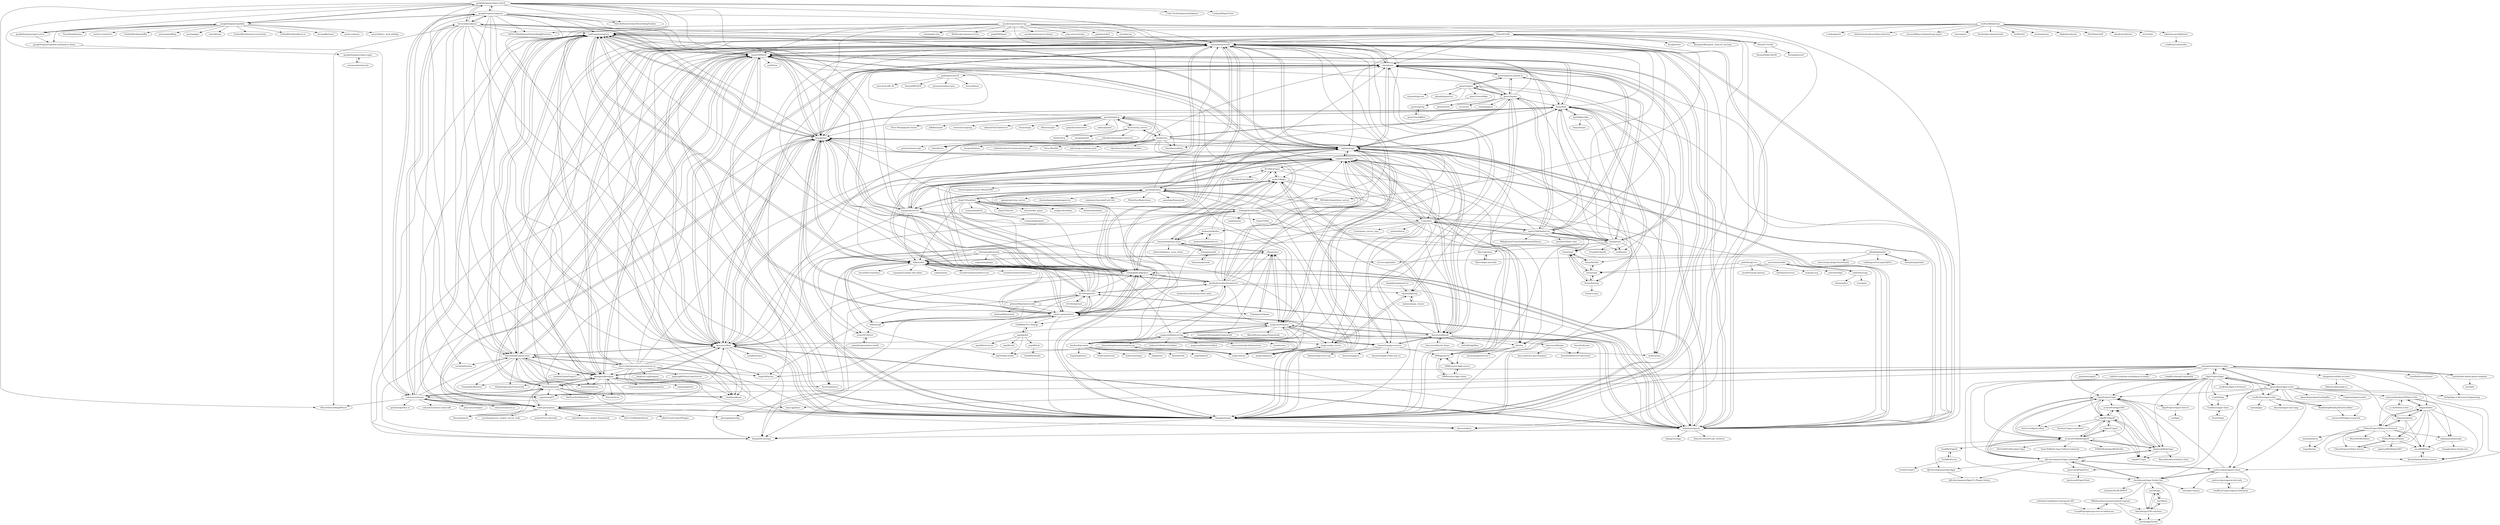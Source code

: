 digraph G {
"googleforgames/open-match" -> "googleforgames/agones"
"googleforgames/open-match" -> "googleforgames/quilkin"
"googleforgames/open-match" -> "heroiclabs/nakama"
"googleforgames/open-match" -> "googleforgames/open-saves"
"googleforgames/open-match" -> "Unity-Technologies/multiplayer" ["e"=1]
"googleforgames/open-match" -> "topfreegames/pitaya"
"googleforgames/open-match" -> "ValveSoftware/GameNetworkingSockets" ["e"=1]
"googleforgames/open-match" -> "xiaonanln/goworld"
"googleforgames/open-match" -> "0xFA11/MultiplayerNetworkingResources" ["e"=1]
"googleforgames/open-match" -> "name5566/leaf"
"googleforgames/open-match" -> "colyseus/colyseus"
"googleforgames/open-match" -> "ketoo/NoahGameFrame"
"googleforgames/open-match" -> "MirrorNetworking/Mirror" ["e"=1]
"googleforgames/open-match" -> "lonng/nano"
"googleforgames/open-match" -> "Cysharp/MagicOnion" ["e"=1]
"pkujhd/goloader" -> "dearplain/goloader"
"pkujhd/goloader" -> "eh-steve/goloader"
"pkujhd/goloader" -> "uberswe/go-plugin-benchmark"
"pkujhd/goloader" -> "Linkangyis/GoLangLinkDLL"
"0990/avatar-fight-server" -> "0990/goserver"
"0990/avatar-fight-server" -> "0990/avatar-fight-client"
"dwg255/landlord" -> "mailgyc/doudizhu" ["e"=1]
"dwg255/landlord" -> "gochenzl/chess"
"dwg255/landlord" -> "wuqtao/landlord"
"dwg255/landlord" -> "dolotech/doudizhu"
"dwg255/landlord" -> "dwg255/fish"
"dwg255/landlord" -> "lonng/nanoserver"
"dwg255/landlord" -> "dwg255/invest"
"dwg255/landlord" -> "dobyte/due"
"dwg255/landlord" -> "tinyshu/ddz_game" ["e"=1]
"dwg255/landlord" -> "Golangltd/LollipopGo"
"dwg255/landlord" -> "cherry-game/cherry"
"dwg255/landlord" -> "Golangltd/codeclass"
"wolfcw/libfaketime" -> "faketime-java/faketime"
"wolfcw/libfaketime" -> "kubernetes/node-problem-detector" ["e"=1]
"wolfcw/libfaketime" -> "jvm-profiling-tools/perf-map-agent" ["e"=1]
"wolfcw/libfaketime" -> "davyxu/cellnet"
"wolfcw/libfaketime" -> "name5566/leaf"
"wolfcw/libfaketime" -> "tianon/gosu" ["e"=1]
"wolfcw/libfaketime" -> "facebookincubator/oomd" ["e"=1]
"wolfcw/libfaketime" -> "krallin/tini" ["e"=1]
"wolfcw/libfaketime" -> "zardus/preeny" ["e"=1]
"wolfcw/libfaketime" -> "rfjakob/earlyoom" ["e"=1]
"wolfcw/libfaketime" -> "NixOS/patchelf" ["e"=1]
"wolfcw/libfaketime" -> "topfreegames/pitaya"
"wolfcw/libfaketime" -> "openkruise/kruise" ["e"=1]
"wolfcw/libfaketime" -> "iovisor/bcc" ["e"=1]
"wolfcw/libfaketime" -> "rr-debugger/rr" ["e"=1]
"bg5sbk/go-labs" -> "funny/link"
"bg5sbk/go-labs" -> "funny/binary"
"bg5sbk/go-labs" -> "funny/fastbin"
"topfreegames/pitaya" -> "lonng/nano"
"topfreegames/pitaya" -> "xiaonanln/goworld"
"topfreegames/pitaya" -> "name5566/leaf"
"topfreegames/pitaya" -> "cherry-game/cherry"
"topfreegames/pitaya" -> "liangdas/mqant"
"topfreegames/pitaya" -> "bobohume/gonet"
"topfreegames/pitaya" -> "davyxu/cellnet"
"topfreegames/pitaya" -> "duanhf2012/origin" ["e"=1]
"topfreegames/pitaya" -> "dobyte/due"
"topfreegames/pitaya" -> "ketoo/NoahGameFrame"
"topfreegames/pitaya" -> "node-pinus/pinus"
"topfreegames/pitaya" -> "kbengine/kbengine"
"topfreegames/pitaya" -> "viphxin/xingo"
"topfreegames/pitaya" -> "Golangltd/LollipopGo"
"topfreegames/pitaya" -> "hstcscolor/awesome-gameserver-cn"
"kbengine/kbengine" -> "ketoo/NoahGameFrame"
"kbengine/kbengine" -> "cloudwu/skynet" ["e"=1]
"kbengine/kbengine" -> "egametang/ET" ["e"=1]
"kbengine/kbengine" -> "NetEase/pomelo"
"kbengine/kbengine" -> "name5566/leaf"
"kbengine/kbengine" -> "Tencent/behaviac" ["e"=1]
"kbengine/kbengine" -> "Tencent/xLua" ["e"=1]
"kbengine/kbengine" -> "xiaonanln/goworld"
"kbengine/kbengine" -> "davyxu/cellnet"
"kbengine/kbengine" -> "Ourpalm/ILRuntime" ["e"=1]
"kbengine/kbengine" -> "recastnavigation/recastnavigation" ["e"=1]
"kbengine/kbengine" -> "EllanJiang/GameFramework" ["e"=1]
"kbengine/kbengine" -> "ScutGame/Scut" ["e"=1]
"kbengine/kbengine" -> "topameng/tolua" ["e"=1]
"kbengine/kbengine" -> "topfreegames/pitaya"
"hstcscolor/awesome-gameserver-cn" -> "ketoo/NoahGameFrame"
"hstcscolor/awesome-gameserver-cn" -> "kbengine/kbengine"
"hstcscolor/awesome-gameserver-cn" -> "topfreegames/pitaya"
"hstcscolor/awesome-gameserver-cn" -> "liangdas/mqant"
"hstcscolor/awesome-gameserver-cn" -> "xiaonanln/goworld"
"hstcscolor/awesome-gameserver-cn" -> "ylmbtm/GameProject3" ["e"=1]
"hstcscolor/awesome-gameserver-cn" -> "name5566/leaf"
"hstcscolor/awesome-gameserver-cn" -> "cloudwu/skynet" ["e"=1]
"hstcscolor/awesome-gameserver-cn" -> "kingston-csj/jforgame" ["e"=1]
"hstcscolor/awesome-gameserver-cn" -> "viphxin/xingo"
"hstcscolor/awesome-gameserver-cn" -> "sniper00/moon" ["e"=1]
"hstcscolor/awesome-gameserver-cn" -> "davyxu/cellnet"
"hstcscolor/awesome-gameserver-cn" -> "jwpttcg66/NettyGameServer" ["e"=1]
"hstcscolor/awesome-gameserver-cn" -> "node-pinus/pinus"
"hstcscolor/awesome-gameserver-cn" -> "egametang/ET" ["e"=1]
"Golangltd/codeclass" -> "Golangltd/LollipopGo"
"Golangltd/codeclass" -> "gochenzl/chess"
"Golangltd/codeclass" -> "liangdas/mqant"
"Golangltd/codeclass" -> "davyxu/cellmesh"
"Golangltd/codeclass" -> "magiclvzs/antnet"
"Golangltd/codeclass" -> "viphxin/xingo"
"Golangltd/codeclass" -> "bobohume/gonet"
"Golangltd/codeclass" -> "mafei198/gos"
"Golangltd/codeclass" -> "davyxu/cellnet"
"Golangltd/codeclass" -> "dwg255/landlord"
"Golangltd/codeclass" -> "dobyte/due"
"Golangltd/codeclass" -> "xiaonanln/goworld"
"Golangltd/codeclass" -> "xmge/gonote" ["e"=1]
"Golangltd/codeclass" -> "Cyinx/einx"
"Golangltd/codeclass" -> "name5566/leaf"
"node-pinus/pinus" -> "NetEase/pomelo"
"node-pinus/pinus" -> "topfreegames/pitaya"
"node-pinus/pinus" -> "potato47/ccc-devtools" ["e"=1]
"node-pinus/pinus" -> "lonng/nano"
"node-pinus/pinus" -> "liangdas/mqant"
"node-pinus/pinus" -> "wyb10a10/cocos_creator_framework" ["e"=1]
"node-pinus/pinus" -> "fylz1125/ShaderDemos" ["e"=1]
"node-pinus/pinus" -> "colyseus/colyseus"
"node-pinus/pinus" -> "xiaonanln/goworld"
"node-pinus/pinus" -> "name5566/leaf"
"node-pinus/pinus" -> "tidys/CocosCreatorPlugins" ["e"=1]
"node-pinus/pinus" -> "kbengine/kbengine"
"node-pinus/pinus" -> "wsssheep/cocos_creator_mvvm_tools" ["e"=1]
"node-pinus/pinus" -> "ahuangege/mydog" ["e"=1]
"node-pinus/pinus" -> "Tencent/puerts" ["e"=1]
"Golangltd/LollipopGo" -> "bobohume/gonet"
"Golangltd/LollipopGo" -> "magiclvzs/antnet"
"Golangltd/LollipopGo" -> "xiaonanln/goworld"
"Golangltd/LollipopGo" -> "liangdas/mqant"
"Golangltd/LollipopGo" -> "cherry-game/cherry"
"Golangltd/LollipopGo" -> "viphxin/xingo"
"Golangltd/LollipopGo" -> "byebyebruce/lockstepserver"
"Golangltd/LollipopGo" -> "dobyte/due"
"Golangltd/LollipopGo" -> "topfreegames/pitaya"
"Golangltd/LollipopGo" -> "Golangltd/codeclass"
"Golangltd/LollipopGo" -> "davyxu/cellnet"
"Golangltd/LollipopGo" -> "gochenzl/chess"
"Golangltd/LollipopGo" -> "lonng/nano"
"Golangltd/LollipopGo" -> "name5566/leaf"
"Golangltd/LollipopGo" -> "duanhf2012/origin" ["e"=1]
"dwg255/fish" -> "0990/goserver"
"lonng/nanoserver" -> "lonng/nano"
"lonng/nanoserver" -> "xiaonanln/goworld"
"lonng/nanoserver" -> "viphxin/xingo"
"lonng/nanoserver" -> "bobohume/gonet"
"lonng/nanoserver" -> "Golangltd/LollipopGo"
"lonng/nanoserver" -> "topfreegames/pitaya"
"lonng/nanoserver" -> "magiclvzs/antnet"
"lonng/nanoserver" -> "gochenzl/chess"
"lonng/nanoserver" -> "liangdas/mqant"
"lonng/nanoserver" -> "cherry-game/cherry"
"lonng/nanoserver" -> "name5566/leaf"
"lonng/nanoserver" -> "davyxu/cellnet"
"lonng/nanoserver" -> "dobyte/due"
"lonng/nanoserver" -> "xtaci/gonet"
"lonng/nanoserver" -> "magicsea/h5game"
"faketime-java/faketime" -> "x-Ai/BurpUnlimitedre"
"googleforgames/agones" -> "googleforgames/open-match"
"googleforgames/agones" -> "heroiclabs/nakama"
"googleforgames/agones" -> "xiaonanln/goworld"
"googleforgames/agones" -> "topfreegames/pitaya"
"googleforgames/agones" -> "name5566/leaf"
"googleforgames/agones" -> "lonng/nano"
"googleforgames/agones" -> "googleforgames/quilkin"
"googleforgames/agones" -> "kbengine/kbengine"
"googleforgames/agones" -> "ketoo/NoahGameFrame"
"googleforgames/agones" -> "colyseus/colyseus"
"googleforgames/agones" -> "ValveSoftware/GameNetworkingSockets" ["e"=1]
"googleforgames/agones" -> "davyxu/cellnet"
"googleforgames/agones" -> "0xFA11/MultiplayerNetworkingResources" ["e"=1]
"googleforgames/agones" -> "cloudwu/skynet" ["e"=1]
"googleforgames/agones" -> "liangdas/mqant"
"ketoo/NoahGameFrame" -> "kbengine/kbengine"
"ketoo/NoahGameFrame" -> "egametang/ET" ["e"=1]
"ketoo/NoahGameFrame" -> "cloudwu/skynet" ["e"=1]
"ketoo/NoahGameFrame" -> "ylmbtm/GameProject3" ["e"=1]
"ketoo/NoahGameFrame" -> "Tencent/behaviac" ["e"=1]
"ketoo/NoahGameFrame" -> "xiaonanln/goworld"
"ketoo/NoahGameFrame" -> "sniper00/moon" ["e"=1]
"ketoo/NoahGameFrame" -> "name5566/leaf"
"ketoo/NoahGameFrame" -> "topfreegames/pitaya"
"ketoo/NoahGameFrame" -> "EllanJiang/GameFramework" ["e"=1]
"ketoo/NoahGameFrame" -> "hstcscolor/awesome-gameserver-cn"
"ketoo/NoahGameFrame" -> "sschmid/Entitas" ["e"=1]
"ketoo/NoahGameFrame" -> "davyxu/cellnet"
"ketoo/NoahGameFrame" -> "Tencent/xLua" ["e"=1]
"ketoo/NoahGameFrame" -> "Ourpalm/ILRuntime" ["e"=1]
"byebyebruce/lockstepserver" -> "byebyebruce/lockstep-client-unity"
"byebyebruce/lockstepserver" -> "Golangltd/LollipopGo"
"byebyebruce/lockstepserver" -> "viphxin/fighting"
"byebyebruce/lockstepserver" -> "dobyte/due"
"byebyebruce/lockstepserver" -> "bytemode/pitaya-notes"
"byebyebruce/lockstepserver" -> "magiclvzs/antnet"
"byebyebruce/lockstepserver" -> "cherry-game/cherry"
"byebyebruce/lockstepserver" -> "bobohume/gonet"
"byebyebruce/lockstepserver" -> "llr104/slgserver"
"byebyebruce/lockstepserver" -> "xiaonanln/goworld"
"byebyebruce/lockstepserver" -> "lonng/nano"
"byebyebruce/lockstepserver" -> "topfreegames/pitaya"
"byebyebruce/lockstepserver" -> "viphxin/xingo"
"byebyebruce/lockstepserver" -> "zllangct/ecs"
"byebyebruce/lockstepserver" -> "magicsea/h5game"
"9miao/Firefly" -> "9miao/G-Firefly"
"9miao/Firefly" -> "ScutGame/Scut" ["e"=1]
"9miao/Firefly" -> "kbengine/kbengine"
"9miao/Firefly" -> "viphxin/xingo"
"9miao/Firefly" -> "xtaci/gonet"
"9miao/Firefly" -> "xiaonanln/goworld"
"9miao/Firefly" -> "fztcjjl/metoo" ["e"=1]
"9miao/Firefly" -> "ketoo/NoahGameFrame"
"9miao/Firefly" -> "liangdas/mqant"
"9miao/Firefly" -> "kbengine/kbengine_unity3d_warring" ["e"=1]
"9miao/Firefly" -> "davyxu/tabtoy" ["e"=1]
"9miao/Firefly" -> "name5566/leaf"
"9miao/Firefly" -> "YKPublicGame/chess_server" ["e"=1]
"9miao/Firefly" -> "davyxu/cellnet"
"9miao/Firefly" -> "Tencent/behaviac" ["e"=1]
"dearplain/goloader" -> "pkujhd/goloader"
"Cyinx/einx" -> "Cyinx/game_server_einx"
"Cyinx/einx" -> "magiclvzs/antnet"
"Cyinx/einx" -> "bobohume/gonet"
"Cyinx/einx" -> "viphxin/xingo"
"Cyinx/einx" -> "sydnash/lotou"
"Cyinx/einx" -> "lonng/starx"
"Cyinx/einx" -> "name5566/leafserver"
"Cyinx/einx" -> "cherry-game/cherry"
"Cyinx/einx" -> "davyxu/cellmesh"
"Cyinx/einx" -> "xiaonanln/goworld"
"Cyinx/einx" -> "magicsea/ga_server"
"Cyinx/einx" -> "fananchong/go-xserver"
"Cyinx/einx" -> "kudoochui/kudos"
"Cyinx/einx" -> "liangdas/mqant"
"Cyinx/einx" -> "lonng/nano"
"gansidui/gotcp" -> "firstrow/tcp_server"
"gansidui/gotcp" -> "leesper/tao"
"gansidui/gotcp" -> "xfxdev/xtcp"
"gansidui/gotcp" -> "funny/link"
"gansidui/gotcp" -> "xtaci/gonet"
"gansidui/gotcp" -> "blackbeans/kiteq" ["e"=1]
"gansidui/gotcp" -> "Terry-Mao/gopush-cluster" ["e"=1]
"gansidui/gotcp" -> "jeffallen/mqtt" ["e"=1]
"gansidui/gotcp" -> "zentures/surgemq" ["e"=1]
"gansidui/gotcp" -> "oikomi/FishChatServer" ["e"=1]
"gansidui/gotcp" -> "lunny/tango" ["e"=1]
"gansidui/gotcp" -> "andeya/erpc" ["e"=1]
"gansidui/gotcp" -> "Allenxuxu/gev" ["e"=1]
"gansidui/gotcp" -> "gansidui/chatserver"
"gansidui/gotcp" -> "andeya/goutil" ["e"=1]
"bobohume/gonet" -> "xiaonanln/goworld"
"bobohume/gonet" -> "liangdas/mqant"
"bobohume/gonet" -> "Golangltd/LollipopGo"
"bobohume/gonet" -> "topfreegames/pitaya"
"bobohume/gonet" -> "lonng/nano"
"bobohume/gonet" -> "duanhf2012/origin" ["e"=1]
"bobohume/gonet" -> "davyxu/cellnet"
"bobohume/gonet" -> "cherry-game/cherry"
"bobohume/gonet" -> "name5566/leaf"
"bobohume/gonet" -> "magiclvzs/antnet"
"bobohume/gonet" -> "dobyte/due"
"bobohume/gonet" -> "zllangct/rockgo" ["e"=1]
"bobohume/gonet" -> "viphxin/xingo"
"bobohume/gonet" -> "ZintrulCre/LeetCode_Archiver" ["e"=1]
"bobohume/gonet" -> "llr104/slgserver"
"magicsea/h5game" -> "magicsea/ganet"
"magicsea/h5game" -> "magicsea/behavior3go"
"magicsea/h5game" -> "fananchong/go-xserver"
"magicsea/h5game" -> "magiclvzs/antnet"
"magicsea/h5game" -> "fkworld/cocos-game-framework" ["e"=1]
"magicsea/h5game" -> "zllangct/ecs"
"magicsea/h5game" -> "cherry-game/cherry"
"magicsea/h5game" -> "magicsea/ga_server"
"magicsea/h5game" -> "ahuangege/mydog" ["e"=1]
"magicsea/h5game" -> "huangx916/GameplayFramework" ["e"=1]
"magicsea/h5game" -> "davyxu/cellmesh"
"davyxu/cellmesh" -> "davyxu/cellmesh_demo"
"davyxu/cellmesh" -> "viphxin/xingo"
"davyxu/cellmesh" -> "fananchong/go-xserver"
"davyxu/cellmesh" -> "davyxu/cellnet"
"davyxu/cellmesh" -> "magiclvzs/antnet"
"davyxu/cellmesh" -> "mafei198/gos"
"davyxu/cellmesh" -> "liangdas/mqant"
"davyxu/cellmesh" -> "Golangltd/LollipopGo"
"davyxu/cellmesh" -> "magicsea/h5game"
"davyxu/cellmesh" -> "bobohume/gonet"
"davyxu/cellmesh" -> "xiaonanln/goworld"
"davyxu/cellmesh" -> "davyxu/cellorigin"
"davyxu/cellmesh" -> "nothollyhigh/kiss"
"davyxu/cellmesh" -> "k4s/tea"
"davyxu/cellmesh" -> "xtaci/gonet"
"fananchong/go-xserver" -> "magicsea/h5game"
"fananchong/go-xserver" -> "mafei198/gos"
"fananchong/go-xserver" -> "davyxu/cellmesh"
"fananchong/go-xserver" -> "fananchong/go-redis-orm.v2"
"fananchong/go-xserver" -> "fananchong/cstruct-go"
"fananchong/go-xserver" -> "0990/goserver"
"fananchong/go-xserver" -> "fananchong/go-x"
"acln0/zerocopy" -> "newtools/zsocket"
"acln0/zerocopy" -> "hslam/splice"
"acln0/zerocopy" -> "xtaci/gaio" ["e"=1]
"wuqtao/landlord" -> "wuqtao/pokergame"
"0990/goserver" -> "0990/avatar-fight-server"
"0990/goserver" -> "0990/avatar-fight-client"
"mafei198/gos" -> "0990/goserver"
"mafei198/gos" -> "k4s/tea"
"mafei198/gos" -> "FenrirLi/game-server--MooreFSM" ["e"=1]
"mafei198/gos" -> "fananchong/go-xserver"
"mafei198/gos" -> "llr104/LiFrame"
"mafei198/gos" -> "bytemode/pitaya-notes"
"mafei198/gos" -> "Golangltd/LollipopGo"
"mafei198/gos" -> "davyxu/cellmesh"
"mafei198/gos" -> "gochenzl/chess"
"m-byte918/AgarOSS" -> "Luka967/OgarII"
"Luka967/OgarII" -> "Cigar2/Cigar2"
"Luka967/OgarII" -> "m-byte918/MultiOgarII"
"Luka967/OgarII" -> "m-byte918/AgarOSS"
"Luka967/OgarII" -> "Luka967/Cigar"
"Luka967/OgarII" -> "CigarProject/Cigar"
"Luka967/OgarII" -> "Barbosik/MultiOgar"
"Luka967/OgarII" -> "ItzLevvie/Agario-skins"
"Luka967/OgarII" -> "NuclearC/agar.io-protocol"
"9miao/G-Firefly" -> "9miao/gtwisted"
"9miao/G-Firefly" -> "9miao/Firefly"
"9miao/G-Firefly" -> "9miao/Diablo-World"
"davyxu/cellmesh_demo" -> "davyxu/cellmesh"
"fananchong/recastnavigation-go" -> "arl/go-detour"
"fananchong/recastnavigation-go" -> "lsg2020/go-hotfix"
"yekoufeng/seamless-world" -> "yxinyi/YCServer"
"0990/avatar-fight-client" -> "0990/avatar-fight-server"
"0990/avatar-fight-client" -> "0990/goserver"
"orkunkaraduman/go-tcpserver" -> "goinsane/netaccept"
"magicsea/ganet" -> "magicsea/ga_server"
"Cigar2/Cigar2" -> "Luka967/OgarII"
"Cigar2/Cigar2" -> "m-byte918/MultiOgarII"
"Cigar2/Cigar2" -> "Luka967/Cigar"
"name5566/leaf" -> "davyxu/cellnet"
"name5566/leaf" -> "xiaonanln/goworld"
"name5566/leaf" -> "liangdas/mqant"
"name5566/leaf" -> "lonng/nano"
"name5566/leaf" -> "topfreegames/pitaya"
"name5566/leaf" -> "xtaci/gonet"
"name5566/leaf" -> "cloudwu/skynet" ["e"=1]
"name5566/leaf" -> "kbengine/kbengine"
"name5566/leaf" -> "bobohume/gonet"
"name5566/leaf" -> "viphxin/xingo"
"name5566/leaf" -> "ketoo/NoahGameFrame"
"name5566/leaf" -> "NetEase/pomelo"
"name5566/leaf" -> "aceld/zinx" ["e"=1]
"name5566/leaf" -> "duanhf2012/origin" ["e"=1]
"name5566/leaf" -> "funny/link"
"googleforgames/quilkin" -> "googleforgames/open-saves"
"googleforgames/quilkin" -> "googleforgames/open-match"
"googleforgames/quilkin" -> "googleforgames/agones"
"googleforgames/quilkin" -> "googleforgames/global-multiplayer-demo"
"googleforgames/quilkin" -> "gschup/ggrs" ["e"=1]
"googleforgames/quilkin" -> "naia-lib/naia" ["e"=1]
"googleforgames/quilkin" -> "EmbarkStudios/rust-ecosystem" ["e"=1]
"googleforgames/quilkin" -> "EmbarkStudios/physx-rs" ["e"=1]
"googleforgames/quilkin" -> "lucaspoffo/renet" ["e"=1]
"googleforgames/quilkin" -> "quinn-rs/quinn" ["e"=1]
"googleforgames/quilkin" -> "aevyrie/bevy_mod_picking" ["e"=1]
"googleforgames/quilkin" -> "TimonPost/laminar" ["e"=1]
"googleforgames/quilkin" -> "metrics-rs/metrics" ["e"=1]
"googleforgames/quilkin" -> "EmbarkStudios/puffin" ["e"=1]
"googleforgames/quilkin" -> "aclysma/profiling" ["e"=1]
"googleforgames/open-saves" -> "googleforgames/quilkin"
"googleforgames/open-saves" -> "googleforgames/global-multiplayer-demo"
"zllangct/ecs" -> "Tudongye/m3game"
"zllangct/ecs" -> "bytemode/pitaya-notes"
"zllangct/ecs" -> "magicsea/h5game"
"zllangct/ecs" -> "dobyte/due"
"firstrow/tcp_server" -> "gansidui/gotcp"
"firstrow/tcp_server" -> "xfxdev/xtcp"
"firstrow/tcp_server" -> "orkunkaraduman/go-tcpserver"
"firstrow/tcp_server" -> "leesper/tao"
"firstrow/tcp_server" -> "aerogo/packet"
"funny/link" -> "davyxu/cellnet"
"funny/link" -> "name5566/leaf"
"funny/link" -> "liangdas/mqant"
"funny/link" -> "xtaci/gonet"
"funny/link" -> "viphxin/xingo"
"funny/link" -> "andeya/erpc" ["e"=1]
"funny/link" -> "xiaonanln/goworld"
"funny/link" -> "funny/fastway"
"funny/link" -> "lonng/nano"
"funny/link" -> "blackbeans/kiteq" ["e"=1]
"funny/link" -> "bobohume/gonet"
"funny/link" -> "gansidui/gotcp"
"funny/link" -> "funny/snet"
"funny/link" -> "leesper/tao"
"funny/link" -> "bg5sbk/go-labs"
"beefsack/go-astar" -> "magicsea/behavior3go"
"beefsack/go-astar" -> "kelindar/tile" ["e"=1]
"beefsack/go-astar" -> "ungerik/go3d" ["e"=1]
"beefsack/go-astar" -> "EngoEngine/ecs" ["e"=1]
"beefsack/go-astar" -> "zllangct/ecs"
"beefsack/go-astar" -> "byebyebruce/lockstepserver"
"beefsack/go-astar" -> "arl/go-detour"
"beefsack/go-astar" -> "SolarLune/resolv" ["e"=1]
"beefsack/go-astar" -> "xiaonanln/goworld"
"beefsack/go-astar" -> "lonng/nano"
"beefsack/go-astar" -> "SolarLune/dngn" ["e"=1]
"beefsack/go-astar" -> "fzipp/astar"
"beefsack/go-astar" -> "xtaci/gonet"
"beefsack/go-astar" -> "bobohume/gonet"
"beefsack/go-astar" -> "magicsea/h5game"
"guilleiguaran/xv6" -> "xtaci/gonet"
"guilleiguaran/xv6" -> "jserv/xv6-x86_64" ["e"=1]
"guilleiguaran/xv6" -> "benwei/MIT-JOS" ["e"=1]
"guilleiguaran/xv6" -> "guaxiao/renderer.gua" ["e"=1]
"guilleiguaran/xv6" -> "airtrack/luna" ["e"=1]
"kudoochui/kudos" -> "kudoochui/kudosServer"
"kudoochui/kudos" -> "bytemode/pitaya-notes"
"kudoochui/kudos" -> "mafei198/gos"
"Yuu6883/OgarX" -> "Yuu6883/Cytos"
"bytemode/pitaya-notes" -> "yilinershi/pitaya_cocos_demo"
"bytemode/pitaya-notes" -> "lixianmin/road"
"bytemode/pitaya-notes" -> "llr104/LiFrame"
"bytemode/pitaya-notes" -> "kudoochui/kudos"
"bytemode/pitaya-notes" -> "zllangct/ecs"
"bytemode/pitaya-notes" -> "yxinyi/YCServer"
"bytemode/pitaya-notes" -> "mafei198/gos"
"eq19/feed" -> "eq19/maps"
"eq19/feed" -> "ahmedengu/URI-solutions"
"llr104/LiFrame" -> "llr104/LiFrameDemo"
"llr104/LiFrame" -> "k4s/tea"
"llr104/LiFrame" -> "0990/goserver"
"llr104/LiFrame" -> "bytemode/pitaya-notes"
"llr104/LiFrame" -> "mafei198/gos"
"kudoochui/kudosServer" -> "kudoochui/kudos"
"lixianmin/road" -> "lixianmin/gonsole"
"lixianmin/gonsole" -> "lixianmin/road"
"owenashurst/agar.io-clone" -> "OgarProject/Ogar"
"owenashurst/agar.io-clone" -> "huytd/node-online-game-template"
"owenashurst/agar.io-clone" -> "colyseus/colyseus"
"owenashurst/agar.io-clone" -> "Apostolique/Agar.io-bot"
"owenashurst/agar.io-clone" -> "mozilla/BrowserQuest" ["e"=1]
"owenashurst/agar.io-clone" -> "jondubois/iogrid" ["e"=1]
"owenashurst/agar.io-clone" -> "NetEase/pomelo"
"owenashurst/agar.io-clone" -> "kbengine/kbengine"
"owenashurst/agar.io-clone" -> "ruby0x1/realtime-multiplayer-in-html5" ["e"=1]
"owenashurst/agar.io-clone" -> "lance-gg/lance" ["e"=1]
"owenashurst/agar.io-clone" -> "CigarProject/Cigar"
"owenashurst/agar.io-clone" -> "DnAp/Agar.io-Reverse-Engineering"
"owenashurst/agar.io-clone" -> "iiegor/slither"
"owenashurst/agar.io-clone" -> "SnpM/LockstepFramework" ["e"=1]
"owenashurst/agar.io-clone" -> "knagaitsev/slither.io-clone"
"Apostolique/Agar.io-bot" -> "LeoWuVinci/agar.io-bot"
"Apostolique/Agar.io-bot" -> "OgarProject/Ogar"
"Apostolique/Agar.io-bot" -> "owenashurst/agar.io-clone"
"Apostolique/Agar.io-bot" -> "ermiyaeskandary/Slither.io-bot"
"Apostolique/Agar.io-bot" -> "DnAp/Agar.io-Reverse-Engineering"
"Apostolique/Agar.io-bot" -> "RealDebugMonkey/ZeachCobbler"
"Apostolique/Agar.io-bot" -> "caiosm1005/Agar.io-pop-bot"
"Apostolique/Agar.io-bot" -> "Apostolique/AposFeedingBot"
"Apostolique/Agar.io-bot" -> "pulviscriptor/agario-client"
"Apostolique/Agar.io-bot" -> "davidmann4/ogar-feeder-bot"
"Apostolique/Agar.io-bot" -> "vram4/Ogar"
"Apostolique/Agar.io-bot" -> "Fugiman/agario-assist"
"Apostolique/Agar.io-bot" -> "CigarProject/Cigar"
"cherry-game/cherry" -> "dobyte/due"
"cherry-game/cherry" -> "topfreegames/pitaya"
"cherry-game/cherry" -> "lonng/nano"
"cherry-game/cherry" -> "bobohume/gonet"
"cherry-game/cherry" -> "thkhxm/tgf"
"cherry-game/cherry" -> "duanhf2012/origin" ["e"=1]
"cherry-game/cherry" -> "llr104/slgserver"
"cherry-game/cherry" -> "Golangltd/LollipopGo"
"cherry-game/cherry" -> "xiaonanln/goworld"
"cherry-game/cherry" -> "magiclvzs/antnet"
"cherry-game/cherry" -> "sniper00/moon" ["e"=1]
"cherry-game/cherry" -> "liangdas/mqant"
"cherry-game/cherry" -> "GoldBaby5511/mango"
"cherry-game/cherry" -> "byebyebruce/lockstepserver"
"cherry-game/cherry" -> "magicsea/h5game"
"OgarProject/Ogar" -> "CigarProject/Cigar"
"OgarProject/Ogar" -> "owenashurst/agar.io-clone"
"OgarProject/Ogar" -> "vram4/Ogar"
"OgarProject/Ogar" -> "m-byte918/MultiOgarII"
"OgarProject/Ogar" -> "Barbosik/MultiOgar"
"OgarProject/Ogar" -> "AJS-development/Ogar-unlimited"
"OgarProject/Ogar" -> "pulviscriptor/agario-client"
"OgarProject/Ogar" -> "OgarProject/Ogar2-Server"
"OgarProject/Ogar" -> "Eureka22/agar-clone"
"OgarProject/Ogar" -> "avafloww/Agar.io-Protocol"
"OgarProject/Ogar" -> "davidmann4/ogar-feeder-bot"
"OgarProject/Ogar" -> "JaraLowell/OgarServ"
"OgarProject/Ogar" -> "LeoWuVinci/agar.io-bot"
"OgarProject/Ogar" -> "Luka967/OgarII"
"OgarProject/Ogar" -> "Apostolique/Agar.io-bot"
"gonet2/game" -> "gonet2/agent"
"gonet2/game" -> "xtaci/gonet"
"gonet2/game" -> "viphxin/xingo"
"gonet2/game" -> "gonet2/gonet2.github.io"
"gonet2/game" -> "name5566/leafserver"
"gonet2/game" -> "gonet2/tools"
"gonet2/game" -> "xiaonanln/goworld"
"gonet2/game" -> "viphxin/fighting"
"gonet2/game" -> "yiv/yivnet" ["e"=1]
"gonet2/game" -> "funny/link"
"gonet2/game" -> "lonng/starx"
"gonet2/game" -> "davyxu/cellmesh"
"gonet2/game" -> "renshan/game" ["e"=1]
"gonet2/game" -> "liangdas/mqant"
"gonet2/game" -> "name5566/leaf"
"llr104/slgserver" -> "llr104/slgclient"
"llr104/slgserver" -> "cherry-game/cherry"
"llr104/slgserver" -> "dobyte/due"
"llr104/slgserver" -> "Golangltd/LollipopGo"
"llr104/slgserver" -> "bobohume/gonet"
"llr104/slgserver" -> "byebyebruce/lockstepserver"
"llr104/slgserver" -> "magiclvzs/antnet"
"llr104/slgserver" -> "thkhxm/tgf"
"llr104/slgserver" -> "llr104/LiFrame"
"llr104/slgserver" -> "phuhao00/greatestworks"
"llr104/slgserver" -> "GoldBaby5511/mango"
"llr104/slgserver" -> "topfreegames/pitaya"
"llr104/slgserver" -> "xiaonanln/goworld"
"llr104/slgserver" -> "lonng/nano"
"llr104/slgserver" -> "sniper00/moon" ["e"=1]
"pojol/gobot" -> "pojol/braid" ["e"=1]
"pojol/gobot" -> "lsg2020/go-hotfix"
"pojol/gobot" -> "GoldBaby5511/mango"
"pojol/gobot" -> "pojol/block-micro"
"pojol/gobot" -> "pojol/block"
"edwingeng/hotswap" -> "lsg2020/go-hotfix"
"edwingeng/hotswap" -> "scgywx/myplugin"
"edwingeng/hotswap" -> "dobyte/due"
"edwingeng/hotswap" -> "eh-steve/goloader"
"edwingeng/hotswap" -> "magicsea/behavior3go"
"edwingeng/hotswap" -> "cherry-game/cherry"
"edwingeng/hotswap" -> "arl/go-detour"
"edwingeng/hotswap" -> "yxinyi/YCServer"
"yxinyi/YCServer" -> "yekoufeng/seamless-world"
"CigarProject/Cigar" -> "m-byte918/MultiOgarII"
"CigarProject/Cigar" -> "Luka967/OgarII"
"CigarProject/Cigar" -> "Barbosik/MultiOgar"
"CigarProject/Cigar" -> "m-byte918/AgarOSS"
"CigarProject/Cigar" -> "Luka967/Cigar"
"CigarProject/Cigar" -> "AJS-development/Ogar-unlimited"
"CigarProject/Cigar" -> "OgarProject/Ogar2-Server"
"CigarProject/Cigar" -> "ItzLevvie/Agario-skins"
"vram4/Ogar" -> "Eureka22/agar-clone"
"pulviscriptor/agario-client" -> "davidmann4/ogar-feeder-bot"
"pulviscriptor/agario-client" -> "xzfc/agar-expose"
"pulviscriptor/agario-client" -> "GeoffreyFrogeye/agario-webclient"
"pulviscriptor/agario-client" -> "pulviscriptor/agario-devtools"
"pulviscriptor/agario-client" -> "AJS-development/Ogar-unlimited"
"pulviscriptor/agario-client" -> "CigarProject/Cigar"
"llr104/slgclient" -> "llr104/slgserver"
"gonet2/snowflake" -> "gonet2/geoip"
"LeoWuVinci/agar.io-bot" -> "RealDebugMonkey/ZeachCobbler"
"LeoWuVinci/agar.io-bot" -> "Apostolique/Agar.io-bot"
"LeoWuVinci/agar.io-bot" -> "pulviscriptor/agario-client"
"LeoWuVinci/agar.io-bot" -> "Gjum/gagar"
"LeoWuVinci/agar.io-bot" -> "dimotsai/agar-mini-map"
"gonet2/wordfilter" -> "gonet2/geoip"
"Skycrab/cham" -> "Skycrab/go-internals"
"gonet2/agent" -> "gonet2/game"
"gonet2/agent" -> "gonet2/tools"
"gonet2/agent" -> "gonet2/geoip"
"gonet2/agent" -> "en/libunity"
"gonet2/agent" -> "gonet2/snowflake"
"gonet2/agent" -> "xiaonanln/go-aoi"
"gonet2/agent" -> "gonet2/gonet2.github.io"
"gonet2/agent" -> "gfandada/gserver"
"RealDebugMonkey/ZeachCobbler" -> "caiosm1005/Agar.io-pop-bot"
"eq19/maps" -> "eq19/feed"
"eq19/maps" -> "ahmedengu/URI-solutions"
"Eureka22/agar-clone" -> "fxia22/Ogar"
"huytd/node-online-game-template" -> "huytd/lit"
"huytd/node-online-game-template" -> "owenashurst/agar.io-clone"
"Skycrab/go-internals" -> "Skycrab/cham"
"suhindra/CodeIgniter-Instagram-API" -> "UcupBS/googlemap-stars-to-addresses"
"gonet2/geoip" -> "gonet2/wordfilter"
"GeoffreyFrogeye/agario-webclient" -> "pulviscriptor/agario-devtools"
"pulviscriptor/agario-devtools" -> "GeoffreyFrogeye/agario-webclient"
"fxia22/Ogar" -> "Eureka22/agar-clone"
"colyseus/colyseus" -> "colyseus/colyseus.js" ["e"=1]
"colyseus/colyseus" -> "lance-gg/lance" ["e"=1]
"colyseus/colyseus" -> "heroiclabs/nakama"
"colyseus/colyseus" -> "node-pinus/pinus"
"colyseus/colyseus" -> "NetEase/pomelo"
"colyseus/colyseus" -> "geckosio/geckos.io" ["e"=1]
"colyseus/colyseus" -> "colyseus/colyseus-unity-sdk" ["e"=1]
"colyseus/colyseus" -> "ketoo/NoahGameFrame"
"colyseus/colyseus" -> "kbengine/kbengine"
"colyseus/colyseus" -> "Tencent/puerts" ["e"=1]
"colyseus/colyseus" -> "googleforgames/agones"
"colyseus/colyseus" -> "name5566/leaf"
"colyseus/colyseus" -> "topfreegames/pitaya"
"colyseus/colyseus" -> "MirrorNetworking/Mirror" ["e"=1]
"colyseus/colyseus" -> "playcanvas/engine" ["e"=1]
"davyxu/cellnet" -> "name5566/leaf"
"davyxu/cellnet" -> "liangdas/mqant"
"davyxu/cellnet" -> "xiaonanln/goworld"
"davyxu/cellnet" -> "davyxu/tabtoy" ["e"=1]
"davyxu/cellnet" -> "lonng/nano"
"davyxu/cellnet" -> "viphxin/xingo"
"davyxu/cellnet" -> "bobohume/gonet"
"davyxu/cellnet" -> "topfreegames/pitaya"
"davyxu/cellnet" -> "funny/link"
"davyxu/cellnet" -> "kbengine/kbengine"
"davyxu/cellnet" -> "andeya/erpc" ["e"=1]
"davyxu/cellnet" -> "cloudwu/skynet" ["e"=1]
"davyxu/cellnet" -> "xtaci/gonet"
"davyxu/cellnet" -> "ketoo/NoahGameFrame"
"davyxu/cellnet" -> "smallnest/rpcx" ["e"=1]
"Yuu6883/Cytos" -> "Yuu6883/OgarX"
"Yuu6883/Cytos" -> "LituDev/Cigar3"
"GoldBaby5511/mango" -> "pojol/gobot"
"davidmann4/ogar-feeder-bot" -> "ahmedengu/URI-solutions"
"davidmann4/ogar-feeder-bot" -> "pulviscriptor/agario-client"
"davidmann4/ogar-feeder-bot" -> "AJS-development/Ogar-unlimited"
"davidmann4/ogar-feeder-bot" -> "TextileApp/Textile"
"davidmann4/ogar-feeder-bot" -> "MRidwanKurniawan/usergrid-vagrant"
"davidmann4/ogar-feeder-bot" -> "xzfc/agar-expose"
"davidmann4/ogar-feeder-bot" -> "clouedoc/AGAR-XPBOT"
"davidmann4/ogar-feeder-bot" -> "eq19/maps"
"gonet2/gonet2.github.io" -> "xtaci/gonet"
"gonet2/gonet2.github.io" -> "gonet2/game"
"gonet2/gonet2.github.io" -> "lonng/starx"
"gonet2/gonet2.github.io" -> "gonet2/agent"
"JaraLowell/OgarServ" -> "JaraLowell/OgarClient"
"name5566/leafserver" -> "xtaci/gonet"
"name5566/leafserver" -> "lonng/starx"
"name5566/leafserver" -> "name5566/leaf"
"name5566/leafserver" -> "viphxin/xingo"
"name5566/leafserver" -> "MikeJinhua/UnitySocketProtobuf3Demo" ["e"=1]
"name5566/leafserver" -> "gonet2/game"
"name5566/leafserver" -> "Cyinx/einx"
"name5566/leafserver" -> "gochenzl/chess"
"name5566/leafserver" -> "liangdas/mqant"
"name5566/leafserver" -> "xiaonanln/goworld"
"name5566/leafserver" -> "funny/link"
"name5566/leafserver" -> "heyilin416/leaf_chat"
"name5566/leafserver" -> "davyxu/cellnet"
"name5566/leafserver" -> "funny/snet"
"name5566/leafserver" -> "en/libunity"
"funny/slab" -> "funny/snet"
"funny/slab" -> "funny/fastbin"
"funny/slab" -> "funny/fastway"
"funny/fastbin" -> "funny/snet"
"funny/fastbin" -> "funny/slab"
"OgarProject/Ogar2-Server" -> "xa/jAgar"
"googleforgames/space-agon" -> "castaneai/minimatch"
"asynkron/protoactor-go" -> "asynkron/protoactor-dotnet" ["e"=1]
"asynkron/protoactor-go" -> "name5566/leaf"
"asynkron/protoactor-go" -> "ergo-services/ergo" ["e"=1]
"asynkron/protoactor-go" -> "davyxu/cellnet"
"asynkron/protoactor-go" -> "lonng/nano"
"asynkron/protoactor-go" -> "xiaonanln/goworld"
"asynkron/protoactor-go" -> "liangdas/mqant"
"asynkron/protoactor-go" -> "topfreegames/pitaya"
"asynkron/protoactor-go" -> "gogo/protobuf" ["e"=1]
"asynkron/protoactor-go" -> "bobohume/gonet"
"asynkron/protoactor-go" -> "xtaci/kcp-go" ["e"=1]
"asynkron/protoactor-go" -> "yuin/gopher-lua" ["e"=1]
"asynkron/protoactor-go" -> "tidwall/evio" ["e"=1]
"asynkron/protoactor-go" -> "Workiva/go-datastructures" ["e"=1]
"asynkron/protoactor-go" -> "panjf2000/gnet" ["e"=1]
"NetEase/pomelo" -> "cloudwu/skynet" ["e"=1]
"NetEase/pomelo" -> "kbengine/kbengine"
"NetEase/pomelo" -> "node-pinus/pinus"
"NetEase/pomelo" -> "name5566/leaf"
"NetEase/pomelo" -> "egametang/ET" ["e"=1]
"NetEase/pomelo" -> "ketoo/NoahGameFrame"
"NetEase/pomelo" -> "davyxu/cellnet"
"NetEase/pomelo" -> "Tencent/xLua" ["e"=1]
"NetEase/pomelo" -> "liangdas/mqant"
"NetEase/pomelo" -> "topfreegames/pitaya"
"NetEase/pomelo" -> "lonng/nano"
"NetEase/pomelo" -> "xiaonanln/goworld"
"NetEase/pomelo" -> "colyseus/colyseus"
"NetEase/pomelo" -> "NetEase/lordofpomelo" ["e"=1]
"NetEase/pomelo" -> "Tencent/puerts" ["e"=1]
"dobyte/due" -> "cherry-game/cherry"
"dobyte/due" -> "thkhxm/tgf"
"dobyte/due" -> "topfreegames/pitaya"
"dobyte/due" -> "bobohume/gonet"
"dobyte/due" -> "llr104/slgserver"
"dobyte/due" -> "Golangltd/LollipopGo"
"dobyte/due" -> "lonng/nano"
"dobyte/due" -> "supanpanCn/npm-only-allow" ["e"=1]
"dobyte/due" -> "Cphayim/enc" ["e"=1]
"dobyte/due" -> "duanhf2012/origin" ["e"=1]
"dobyte/due" -> "byebyebruce/lockstepserver"
"dobyte/due" -> "zllangct/ecs"
"dobyte/due" -> "trustdecision/trustdevice-ios" ["e"=1]
"dobyte/due" -> "trustdecision/trustdevice-js" ["e"=1]
"dobyte/due" -> "Arcns/fast-transition" ["e"=1]
"newtools/zsocket" -> "acln0/zerocopy"
"newtools/zsocket" -> "newtools/ebpf" ["e"=1]
"newtools/zsocket" -> "funny/slab"
"iiegor/slither" -> "whxaxes/slither"
"iiegor/slither" -> "circa94/JSlither"
"iiegor/slither" -> "PlitherProject/Plither"
"iiegor/slither" -> "ClitherProject/Slither.io-Protocol"
"iiegor/slither" -> "RowanHarley/Slither-Server"
"iiegor/slither" -> "ermiyaeskandary/Slither.io-bot"
"iiegor/slither" -> "ClitherProject/Clither-Server"
"iiegor/slither" -> "dahquan/rattlesnake"
"leesper/tao" -> "gansidui/gotcp"
"leesper/tao" -> "andeya/erpc" ["e"=1]
"leesper/tao" -> "funny/link"
"leesper/tao" -> "viphxin/xingo"
"leesper/tao" -> "davyxu/cellnet"
"leesper/tao" -> "Cyinx/einx"
"leesper/tao" -> "leesper/holmes"
"leesper/tao" -> "blackbeans/kiteq" ["e"=1]
"leesper/tao" -> "caibirdme/hand-to-hand-optimize-go"
"leesper/tao" -> "firstrow/tcp_server"
"leesper/tao" -> "liangdas/mqant"
"leesper/tao" -> "tidwall/evio" ["e"=1]
"leesper/tao" -> "Terry-Mao/bfs" ["e"=1]
"leesper/tao" -> "jolestar/go-commons-pool" ["e"=1]
"leesper/tao" -> "skynetservices/skynet-archive" ["e"=1]
"gochenzl/chess" -> "viphxin/xingo"
"gochenzl/chess" -> "shuimuliang/qnmahjongserver" ["e"=1]
"gochenzl/chess" -> "Golangltd/LollipopGo"
"gochenzl/chess" -> "mafei198/gos"
"gochenzl/chess" -> "dwg255/landlord"
"gochenzl/chess" -> "yinjimmy/chessAndCard-2dx" ["e"=1]
"gochenzl/chess" -> "WhoIsYourBaby/chess" ["e"=1]
"gochenzl/chess" -> "liangdas/mqant"
"gochenzl/chess" -> "lonng/nanoserver"
"gochenzl/chess" -> "YKPublicGame/chess_server" ["e"=1]
"gochenzl/chess" -> "magicsea/h5game"
"gochenzl/chess" -> "k4s/tea"
"gochenzl/chess" -> "panshiqu/framework"
"gochenzl/chess" -> "qipaiprojects/mj_server" ["e"=1]
"gochenzl/chess" -> "xiaonanln/goworld"
"lonng/starx" -> "xtaci/gonet"
"lonng/starx" -> "magicsea/ga_server"
"lonng/starx" -> "gonet2/gonet2.github.io"
"lonng/starx" -> "name5566/leafserver"
"lonng/starx" -> "viphxin/xingo"
"lonng/starx" -> "TriangleGo/gylib" ["e"=1]
"lonng/starx" -> "en/libunity"
"lonng/starx" -> "Cyinx/einx"
"lonng/starx" -> "liangdas/mqant"
"lonng/starx" -> "Skycrab/cham"
"lonng/starx" -> "funny/snet"
"lonng/starx" -> "gonet2/agent"
"lonng/starx" -> "funny/link"
"lonng/starx" -> "magiclvzs/antnet"
"judwhite/go-svc" -> "mreiferson/go-options"
"judwhite/go-svc" -> "kardianos/service" ["e"=1]
"judwhite/go-svc" -> "nsqio/go-nsq" ["e"=1]
"judwhite/go-svc" -> "funny/slab"
"ClitherProject/Slither.io-Protocol" -> "RowanHarley/Slither-Server"
"ClitherProject/Slither.io-Protocol" -> "circa94/JSlither"
"ClitherProject/Slither.io-Protocol" -> "ClitherProject/Clither-Server"
"ClitherProject/Slither.io-Protocol" -> "PlitherProject/Plither"
"ClitherProject/Slither.io-Protocol" -> "Gegy/Slyther"
"ClitherProject/Slither.io-Protocol" -> "dahquan/rattlesnake"
"ClitherProject/Slither.io-Protocol" -> "iiegor/slither"
"ClitherProject/Slither.io-Protocol" -> "sitano/slitherss"
"ClitherProject/Slither.io-Protocol" -> "Mat2095/MySlither"
"ClitherProject/Slither.io-Protocol" -> "whxaxes/slither"
"ermiyaeskandary/Slither.io-bot" -> "j-c-m/Slither.io-bot"
"ermiyaeskandary/Slither.io-bot" -> "iiegor/slither"
"ermiyaeskandary/Slither.io-bot" -> "dahquan/rattlesnake"
"ermiyaeskandary/Slither.io-bot" -> "RowanHarley/Slither-Server"
"ermiyaeskandary/Slither.io-bot" -> "ClitherProject/Slither.io-Protocol"
"j-c-m/Slither.io-bot" -> "ermiyaeskandary/Slither.io-bot"
"whxaxes/slither" -> "iiegor/slither"
"whxaxes/slither" -> "PlitherProject/Plither"
"whxaxes/slither" -> "circa94/JSlither"
"whxaxes/slither" -> "ClitherProject/Slither.io-Protocol"
"AJS-development/Ogar-unlimited" -> "AJS-development/OgarUL-Plugin-Library"
"AJS-development/Ogar-unlimited" -> "Barbosik/MultiOgar"
"AJS-development/Ogar-unlimited" -> "JaraLowell/OgarServ"
"AJS-development/Ogar-unlimited" -> "davidmann4/ogar-feeder-bot"
"AJS-development/Ogar-unlimited" -> "CigarProject/Cigar"
"AJS-development/Ogar-unlimited" -> "AJS-development/OpenAgar"
"AJS-development/Ogar-unlimited" -> "pulviscriptor/agario-client"
"AJS-development/Ogar-unlimited" -> "m-byte918/MultiOgarII"
"phuhao00/greatestworks" -> "thkhxm/tgf"
"phuhao00/greatestworks" -> "llr104/slgserver"
"phuhao00/greatestworks" -> "phuhao00/practical"
"phuhao00/greatestworks" -> "cherry-game/cherry"
"phuhao00/greatestworks" -> "dobyte/due"
"phuhao00/greatestworks" -> "Tudongye/m3game"
"ahmedengu/URI-solutions" -> "eq19/maps"
"ahmedengu/URI-solutions" -> "TextileApp/Textile"
"ahmedengu/URI-solutions" -> "eq19/feed"
"googleforgames/global-multiplayer-demo" -> "googleforgames/space-agon"
"dahquan/rattlesnake" -> "l3mpik/slither-feeder-bot"
"dahquan/rattlesnake" -> "circa94/JSlither"
"PlitherProject/Plither" -> "ClitherProject/Clither-Server"
"PlitherProject/Plither" -> "circa94/JSlither"
"PlitherProject/Plither" -> "nightwolf93/SlitherNET"
"davyxu/cellorigin" -> "davyxu/protoc-gen-sharpnet"
"davyxu/cellorigin" -> "IronsDu/DServerFramework"
"ClitherProject/Clither-Server" -> "PlitherProject/Plither"
"circa94/JSlither" -> "RowanHarley/Slither-Server"
"Tudongye/m3game" -> "zllangct/ecs"
"thkhxm/tgf" -> "cherry-game/cherry"
"thkhxm/tgf" -> "dobyte/due"
"thkhxm/tgf" -> "yxinyi/YCServer"
"Barbosik/MultiOgar" -> "m-byte918/MultiOgarII"
"Barbosik/MultiOgar" -> "CigarProject/Cigar"
"Barbosik/MultiOgar" -> "Luka967/OgarII"
"Barbosik/MultiOgar" -> "AJS-development/Ogar-unlimited"
"Barbosik/MultiOgar" -> "Luka967/Cigar"
"Barbosik/MultiOgar" -> "m-byte918/AgarOSS"
"Barbosik/MultiOgar" -> "MasonBurdette/slither-client"
"castaneai/minimatch" -> "googleforgames/space-agon"
"IronsDu/Joynet" -> "IronsDu/DServerFramework"
"funny/fastway" -> "funny/snet"
"funny/fastway" -> "funny/slab"
"funny/fastway" -> "funny/link"
"funny/fastway" -> "funny/crypto" ["e"=1]
"k4s/tea" -> "sarimoly/gameserver-1"
"k4s/tea" -> "0990/avatar-fight-server"
"k4s/tea" -> "0990/goserver"
"RowanHarley/Slither-Server" -> "circa94/JSlither"
"sitano/slitherss" -> "Gegy/Slyther"
"heroiclabs/nakama" -> "name5566/leaf"
"heroiclabs/nakama" -> "googleforgames/agones"
"heroiclabs/nakama" -> "topfreegames/pitaya"
"heroiclabs/nakama" -> "lonng/nano"
"heroiclabs/nakama" -> "colyseus/colyseus"
"heroiclabs/nakama" -> "xiaonanln/goworld"
"heroiclabs/nakama" -> "kbengine/kbengine"
"heroiclabs/nakama" -> "ketoo/NoahGameFrame"
"heroiclabs/nakama" -> "0xFA11/MultiplayerNetworkingResources" ["e"=1]
"heroiclabs/nakama" -> "davyxu/cellnet"
"heroiclabs/nakama" -> "MirrorNetworking/Mirror" ["e"=1]
"heroiclabs/nakama" -> "liangdas/mqant"
"heroiclabs/nakama" -> "egametang/ET" ["e"=1]
"heroiclabs/nakama" -> "googleforgames/open-match"
"heroiclabs/nakama" -> "sschmid/Entitas" ["e"=1]
"magicsea/behavior3go" -> "magicsea/h5game"
"magicsea/behavior3go" -> "arl/go-detour"
"magicsea/behavior3go" -> "behavior3/behavior3editor" ["e"=1]
"magicsea/behavior3go" -> "magicsea/ganet"
"magicsea/behavior3go" -> "magicsea/behavior3editor"
"magicsea/behavior3go" -> "joeycumines/go-behaviortree"
"magicsea/behavior3go" -> "beefsack/go-astar"
"magicsea/behavior3go" -> "fananchong/recastnavigation-go"
"magicsea/behavior3go" -> "magicsea/ga_server"
"magicsea/behavior3go" -> "fananchong/go-xserver"
"magicsea/behavior3go" -> "cloudwu/aoi" ["e"=1]
"magicsea/behavior3go" -> "magiclvzs/antnet"
"magicsea/behavior3go" -> "zllangct/ecs"
"magicsea/behavior3go" -> "xiaonanln/goworld"
"magicsea/behavior3go" -> "bobohume/gonet"
"viphxin/xingo" -> "liangdas/mqant"
"viphxin/xingo" -> "xiaonanln/goworld"
"viphxin/xingo" -> "davyxu/cellnet"
"viphxin/xingo" -> "name5566/leaf"
"viphxin/xingo" -> "gochenzl/chess"
"viphxin/xingo" -> "bobohume/gonet"
"viphxin/xingo" -> "viphxin/fighting"
"viphxin/xingo" -> "xtaci/gonet"
"viphxin/xingo" -> "lonng/nano"
"viphxin/xingo" -> "Golangltd/LollipopGo"
"viphxin/xingo" -> "magiclvzs/antnet"
"viphxin/xingo" -> "topfreegames/pitaya"
"viphxin/xingo" -> "davyxu/cellmesh"
"viphxin/xingo" -> "funny/link"
"viphxin/xingo" -> "gonet2/game"
"funny/snet" -> "funny/fastbin"
"funny/snet" -> "funny/fastway"
"funny/snet" -> "funny/slab"
"arl/go-detour" -> "fananchong/recastnavigation-go"
"arl/go-detour" -> "magicsea/behavior3go"
"m-byte918/MultiOgarII" -> "Barbosik/MultiOgar"
"m-byte918/MultiOgarII" -> "Luka967/OgarII"
"m-byte918/MultiOgarII" -> "CigarProject/Cigar"
"m-byte918/MultiOgarII" -> "Cigar2/Cigar2"
"m-byte918/MultiOgarII" -> "m-byte918/AgarOSS"
"m-byte918/MultiOgarII" -> "Luka967/Cigar"
"m-byte918/MultiOgarII" -> "Yuu6883/OgarX"
"m-byte918/MultiOgarII" -> "AJS-development/Ogar-unlimited"
"m-byte918/MultiOgarII" -> "ZfsrGhS953/Petridish-Ogar"
"m-byte918/MultiOgarII" -> "Tyler3D/Multi-Ogar-Edited-Unlimited"
"m-byte918/MultiOgarII" -> "AJS-development/OpenAgar"
"m-byte918/MultiOgarII" -> "F0RIS/MultiOgarBlobPublic"
"viphxin/fighting" -> "viphxin/xingo_cluster"
"viphxin/fighting" -> "magicsea/ga_server"
"MRidwanKurniawan/usergrid-vagrant" -> "TextileApp/Textile"
"MRidwanKurniawan/usergrid-vagrant" -> "ahmedengu/URI-solutions"
"MRidwanKurniawan/usergrid-vagrant" -> "UcupBS/googlemap-stars-to-addresses"
"viphxin/xingo_cluster" -> "viphxin/fighting"
"pojol/block" -> "lordoffox/aredis" ["e"=1]
"AJS-development/OpenAgar" -> "AJS-development/OgarUL-Plugin-Library"
"liangdas/mqant" -> "name5566/leaf"
"liangdas/mqant" -> "davyxu/cellnet"
"liangdas/mqant" -> "xiaonanln/goworld"
"liangdas/mqant" -> "viphxin/xingo"
"liangdas/mqant" -> "lonng/nano"
"liangdas/mqant" -> "bobohume/gonet"
"liangdas/mqant" -> "topfreegames/pitaya"
"liangdas/mqant" -> "Golangltd/LollipopGo"
"liangdas/mqant" -> "xtaci/gonet"
"liangdas/mqant" -> "funny/link"
"liangdas/mqant" -> "davyxu/tabtoy" ["e"=1]
"liangdas/mqant" -> "kbengine/kbengine"
"liangdas/mqant" -> "ketoo/NoahGameFrame"
"liangdas/mqant" -> "duanhf2012/origin" ["e"=1]
"liangdas/mqant" -> "node-pinus/pinus"
"liangdas/mqantserver" -> "viphxin/fighting"
"magiclvzs/antnet" -> "Golangltd/LollipopGo"
"magiclvzs/antnet" -> "bobohume/gonet"
"magiclvzs/antnet" -> "viphxin/xingo"
"magiclvzs/antnet" -> "cherry-game/cherry"
"magiclvzs/antnet" -> "magicsea/h5game"
"magiclvzs/antnet" -> "davyxu/cellmesh"
"magiclvzs/antnet" -> "byebyebruce/lockstepserver"
"magiclvzs/antnet" -> "mafei198/gos"
"magiclvzs/antnet" -> "Cyinx/einx"
"magiclvzs/antnet" -> "dobyte/due"
"magiclvzs/antnet" -> "xiaonanln/goworld"
"magiclvzs/antnet" -> "llr104/LiFrame"
"magiclvzs/antnet" -> "k4s/tea"
"magiclvzs/antnet" -> "lonng/nanoserver"
"magiclvzs/antnet" -> "lonng/nano"
"UcupBS/googlemap-stars-to-addresses" -> "MRidwanKurniawan/usergrid-vagrant"
"lonng/nano" -> "xiaonanln/goworld"
"lonng/nano" -> "topfreegames/pitaya"
"lonng/nano" -> "name5566/leaf"
"lonng/nano" -> "lonng/nanoserver"
"lonng/nano" -> "liangdas/mqant"
"lonng/nano" -> "davyxu/cellnet"
"lonng/nano" -> "bobohume/gonet"
"lonng/nano" -> "cherry-game/cherry"
"lonng/nano" -> "duanhf2012/origin" ["e"=1]
"lonng/nano" -> "xtaci/gonet"
"lonng/nano" -> "viphxin/xingo"
"lonng/nano" -> "dobyte/due"
"lonng/nano" -> "Golangltd/LollipopGo"
"lonng/nano" -> "node-pinus/pinus"
"lonng/nano" -> "heroiclabs/nakama"
"xiaonanln/goworld" -> "lonng/nano"
"xiaonanln/goworld" -> "name5566/leaf"
"xiaonanln/goworld" -> "topfreegames/pitaya"
"xiaonanln/goworld" -> "liangdas/mqant"
"xiaonanln/goworld" -> "davyxu/cellnet"
"xiaonanln/goworld" -> "bobohume/gonet"
"xiaonanln/goworld" -> "viphxin/xingo"
"xiaonanln/goworld" -> "xtaci/gonet"
"xiaonanln/goworld" -> "duanhf2012/origin" ["e"=1]
"xiaonanln/goworld" -> "ketoo/NoahGameFrame"
"xiaonanln/goworld" -> "kbengine/kbengine"
"xiaonanln/goworld" -> "Golangltd/LollipopGo"
"xiaonanln/goworld" -> "davyxu/tabtoy" ["e"=1]
"xiaonanln/goworld" -> "cherry-game/cherry"
"xiaonanln/goworld" -> "lonng/nanoserver"
"knagaitsev/slither.io-clone" -> "bibhuticoder/snake.io"
"knagaitsev/slither.io-clone" -> "whxaxes/slither"
"xtaci/gonet" -> "name5566/leaf"
"xtaci/gonet" -> "gonet2/game"
"xtaci/gonet" -> "xiaonanln/goworld"
"xtaci/gonet" -> "lonng/starx"
"xtaci/gonet" -> "lonng/nano"
"xtaci/gonet" -> "viphxin/xingo"
"xtaci/gonet" -> "davyxu/cellnet"
"xtaci/gonet" -> "liangdas/mqant"
"xtaci/gonet" -> "funny/link"
"xtaci/gonet" -> "name5566/leafserver"
"xtaci/gonet" -> "gonet2/gonet2.github.io"
"xtaci/gonet" -> "guilleiguaran/xv6"
"xtaci/gonet" -> "bobohume/gonet"
"xtaci/gonet" -> "topfreegames/pitaya"
"xtaci/gonet" -> "ScutGame/Scut" ["e"=1]
"magicsea/ga_server" -> "magicsea/ganet"
"magicsea/ga_server" -> "viphxin/fighting"
"googleforgames/open-match" ["l"="-24.566,-34.182"]
"googleforgames/agones" ["l"="-24.613,-34.184"]
"googleforgames/quilkin" ["l"="-24.549,-34.136"]
"heroiclabs/nakama" ["l"="-24.583,-34.218"]
"googleforgames/open-saves" ["l"="-24.518,-34.128"]
"Unity-Technologies/multiplayer" ["l"="-27.055,-32.746"]
"topfreegames/pitaya" ["l"="-24.615,-34.267"]
"ValveSoftware/GameNetworkingSockets" ["l"="-21.822,-25.72"]
"xiaonanln/goworld" ["l"="-24.624,-34.293"]
"0xFA11/MultiplayerNetworkingResources" ["l"="-27.072,-32.912"]
"name5566/leaf" ["l"="-24.65,-34.265"]
"colyseus/colyseus" ["l"="-24.664,-34.164"]
"ketoo/NoahGameFrame" ["l"="-24.64,-34.222"]
"MirrorNetworking/Mirror" ["l"="-27.006,-32.793"]
"lonng/nano" ["l"="-24.597,-34.286"]
"Cysharp/MagicOnion" ["l"="-26.851,-32.719"]
"pkujhd/goloader" ["l"="-24.271,-34.421"]
"dearplain/goloader" ["l"="-24.227,-34.422"]
"eh-steve/goloader" ["l"="-24.356,-34.391"]
"uberswe/go-plugin-benchmark" ["l"="-24.272,-34.449"]
"Linkangyis/GoLangLinkDLL" ["l"="-24.251,-34.442"]
"0990/avatar-fight-server" ["l"="-24.556,-34.451"]
"0990/goserver" ["l"="-24.56,-34.433"]
"0990/avatar-fight-client" ["l"="-24.545,-34.463"]
"dwg255/landlord" ["l"="-24.603,-34.391"]
"mailgyc/doudizhu" ["l"="58.325,18.473"]
"gochenzl/chess" ["l"="-24.624,-34.368"]
"wuqtao/landlord" ["l"="-24.598,-34.471"]
"dolotech/doudizhu" ["l"="-24.61,-34.439"]
"dwg255/fish" ["l"="-24.579,-34.456"]
"lonng/nanoserver" ["l"="-24.62,-34.327"]
"dwg255/invest" ["l"="-24.597,-34.428"]
"dobyte/due" ["l"="-24.555,-34.331"]
"tinyshu/ddz_game" ["l"="-23.868,-33.798"]
"Golangltd/LollipopGo" ["l"="-24.598,-34.329"]
"cherry-game/cherry" ["l"="-24.57,-34.321"]
"Golangltd/codeclass" ["l"="-24.618,-34.347"]
"wolfcw/libfaketime" ["l"="-24.771,-34.264"]
"faketime-java/faketime" ["l"="-24.854,-34.245"]
"kubernetes/node-problem-detector" ["l"="7.898,-9.133"]
"jvm-profiling-tools/perf-map-agent" ["l"="-5.54,10.483"]
"davyxu/cellnet" ["l"="-24.672,-34.284"]
"tianon/gosu" ["l"="5.908,-12.175"]
"facebookincubator/oomd" ["l"="6.987,-6.261"]
"krallin/tini" ["l"="5.966,-12.086"]
"zardus/preeny" ["l"="-41.592,-36.302"]
"rfjakob/earlyoom" ["l"="-14.598,-0.914"]
"NixOS/patchelf" ["l"="-45.209,-34.613"]
"openkruise/kruise" ["l"="8.02,-9.231"]
"iovisor/bcc" ["l"="7.021,-6.194"]
"rr-debugger/rr" ["l"="-19.535,-25.915"]
"bg5sbk/go-labs" ["l"="-24.773,-34.373"]
"funny/link" ["l"="-24.705,-34.329"]
"funny/binary" ["l"="-24.822,-34.39"]
"funny/fastbin" ["l"="-24.771,-34.421"]
"liangdas/mqant" ["l"="-24.651,-34.3"]
"bobohume/gonet" ["l"="-24.598,-34.312"]
"duanhf2012/origin" ["l"="-52.231,-14.978"]
"node-pinus/pinus" ["l"="-24.675,-34.244"]
"kbengine/kbengine" ["l"="-24.675,-34.215"]
"viphxin/xingo" ["l"="-24.641,-34.325"]
"hstcscolor/awesome-gameserver-cn" ["l"="-24.62,-34.244"]
"cloudwu/skynet" ["l"="-25.206,-33.278"]
"egametang/ET" ["l"="-25.111,-33.139"]
"NetEase/pomelo" ["l"="-24.718,-34.204"]
"Tencent/behaviac" ["l"="-25.038,-33.214"]
"Tencent/xLua" ["l"="-25.101,-33.199"]
"Ourpalm/ILRuntime" ["l"="-25.006,-33.164"]
"recastnavigation/recastnavigation" ["l"="-25.171,-33.234"]
"EllanJiang/GameFramework" ["l"="-25.076,-33.124"]
"ScutGame/Scut" ["l"="-24.987,-33.225"]
"topameng/tolua" ["l"="-25.056,-33.215"]
"ylmbtm/GameProject3" ["l"="-25.107,-33.004"]
"kingston-csj/jforgame" ["l"="-5.425,12.651"]
"sniper00/moon" ["l"="-23.302,-34.362"]
"jwpttcg66/NettyGameServer" ["l"="-5.48,12.598"]
"davyxu/cellmesh" ["l"="-24.608,-34.367"]
"magiclvzs/antnet" ["l"="-24.591,-34.349"]
"mafei198/gos" ["l"="-24.577,-34.388"]
"xmge/gonote" ["l"="1.697,-5.541"]
"Cyinx/einx" ["l"="-24.637,-34.356"]
"potato47/ccc-devtools" ["l"="-23.71,-33.799"]
"wyb10a10/cocos_creator_framework" ["l"="-23.745,-33.815"]
"fylz1125/ShaderDemos" ["l"="-23.752,-33.836"]
"tidys/CocosCreatorPlugins" ["l"="-23.74,-33.827"]
"wsssheep/cocos_creator_mvvm_tools" ["l"="-23.752,-33.805"]
"ahuangege/mydog" ["l"="-23.832,-33.746"]
"Tencent/puerts" ["l"="-25.142,-33.162"]
"byebyebruce/lockstepserver" ["l"="-24.569,-34.339"]
"xtaci/gonet" ["l"="-24.669,-34.325"]
"magicsea/h5game" ["l"="-24.566,-34.359"]
"x-Ai/BurpUnlimitedre" ["l"="-24.899,-34.234"]
"sschmid/Entitas" ["l"="-27,-32.883"]
"byebyebruce/lockstep-client-unity" ["l"="-24.513,-34.37"]
"viphxin/fighting" ["l"="-24.569,-34.375"]
"bytemode/pitaya-notes" ["l"="-24.525,-34.396"]
"llr104/slgserver" ["l"="-24.535,-34.318"]
"zllangct/ecs" ["l"="-24.529,-34.361"]
"9miao/Firefly" ["l"="-24.708,-34.268"]
"9miao/G-Firefly" ["l"="-24.771,-34.234"]
"fztcjjl/metoo" ["l"="-23.392,-34.421"]
"kbengine/kbengine_unity3d_warring" ["l"="-34.084,-26.969"]
"davyxu/tabtoy" ["l"="-25.039,-33.176"]
"YKPublicGame/chess_server" ["l"="-23.326,-34.421"]
"Cyinx/game_server_einx" ["l"="-24.65,-34.395"]
"sydnash/lotou" ["l"="-24.658,-34.411"]
"lonng/starx" ["l"="-24.681,-34.367"]
"name5566/leafserver" ["l"="-24.678,-34.345"]
"magicsea/ga_server" ["l"="-24.586,-34.373"]
"fananchong/go-xserver" ["l"="-24.563,-34.397"]
"kudoochui/kudos" ["l"="-24.555,-34.416"]
"gansidui/gotcp" ["l"="-24.777,-34.326"]
"firstrow/tcp_server" ["l"="-24.82,-34.325"]
"leesper/tao" ["l"="-24.746,-34.328"]
"xfxdev/xtcp" ["l"="-24.841,-34.309"]
"blackbeans/kiteq" ["l"="3.158,-8.413"]
"Terry-Mao/gopush-cluster" ["l"="3.288,-8.55"]
"jeffallen/mqtt" ["l"="-17.534,-45.025"]
"zentures/surgemq" ["l"="-17.562,-45.008"]
"oikomi/FishChatServer" ["l"="3.21,-8.521"]
"lunny/tango" ["l"="3.122,-8.458"]
"andeya/erpc" ["l"="3.241,-8.609"]
"Allenxuxu/gev" ["l"="3.508,-8.551"]
"gansidui/chatserver" ["l"="-24.813,-34.346"]
"andeya/goutil" ["l"="3.088,-8.525"]
"zllangct/rockgo" ["l"="-51.532,-14.912"]
"ZintrulCre/LeetCode_Archiver" ["l"="-51.742,-15.971"]
"magicsea/ganet" ["l"="-24.549,-34.373"]
"magicsea/behavior3go" ["l"="-24.53,-34.348"]
"fkworld/cocos-game-framework" ["l"="-23.802,-33.83"]
"huangx916/GameplayFramework" ["l"="-23.785,-33.832"]
"davyxu/cellmesh_demo" ["l"="-24.623,-34.401"]
"davyxu/cellorigin" ["l"="-24.627,-34.472"]
"nothollyhigh/kiss" ["l"="-24.624,-34.426"]
"k4s/tea" ["l"="-24.583,-34.409"]
"fananchong/go-redis-orm.v2" ["l"="-24.538,-34.421"]
"fananchong/cstruct-go" ["l"="-24.523,-34.429"]
"fananchong/go-x" ["l"="-24.516,-34.446"]
"acln0/zerocopy" ["l"="-24.885,-34.554"]
"newtools/zsocket" ["l"="-24.856,-34.522"]
"hslam/splice" ["l"="-24.903,-34.572"]
"xtaci/gaio" ["l"="3.498,-8.421"]
"wuqtao/pokergame" ["l"="-24.59,-34.499"]
"FenrirLi/game-server--MooreFSM" ["l"="2.996,-8.26"]
"llr104/LiFrame" ["l"="-24.546,-34.393"]
"m-byte918/AgarOSS" ["l"="-24.922,-33.967"]
"Luka967/OgarII" ["l"="-24.912,-33.949"]
"Cigar2/Cigar2" ["l"="-24.939,-33.94"]
"m-byte918/MultiOgarII" ["l"="-24.929,-33.952"]
"Luka967/Cigar" ["l"="-24.919,-33.939"]
"CigarProject/Cigar" ["l"="-24.885,-33.96"]
"Barbosik/MultiOgar" ["l"="-24.906,-33.961"]
"ItzLevvie/Agario-skins" ["l"="-24.905,-33.93"]
"NuclearC/agar.io-protocol" ["l"="-24.944,-33.929"]
"9miao/gtwisted" ["l"="-24.814,-34.22"]
"9miao/Diablo-World" ["l"="-24.797,-34.216"]
"fananchong/recastnavigation-go" ["l"="-24.464,-34.341"]
"arl/go-detour" ["l"="-24.489,-34.343"]
"lsg2020/go-hotfix" ["l"="-24.428,-34.338"]
"yekoufeng/seamless-world" ["l"="-24.433,-34.401"]
"yxinyi/YCServer" ["l"="-24.464,-34.384"]
"orkunkaraduman/go-tcpserver" ["l"="-24.882,-34.318"]
"goinsane/netaccept" ["l"="-24.909,-34.316"]
"aceld/zinx" ["l"="3.265,-8.899"]
"googleforgames/global-multiplayer-demo" ["l"="-24.504,-34.098"]
"gschup/ggrs" ["l"="-8.683,-3.49"]
"naia-lib/naia" ["l"="-8.663,-3.46"]
"EmbarkStudios/rust-ecosystem" ["l"="-9.946,-4.189"]
"EmbarkStudios/physx-rs" ["l"="-9.903,-4.202"]
"lucaspoffo/renet" ["l"="-8.693,-3.471"]
"quinn-rs/quinn" ["l"="-10.034,-6.082"]
"aevyrie/bevy_mod_picking" ["l"="-8.754,-3.493"]
"TimonPost/laminar" ["l"="-10.03,-4.287"]
"metrics-rs/metrics" ["l"="-10.195,-6.365"]
"EmbarkStudios/puffin" ["l"="-9.848,-4.205"]
"aclysma/profiling" ["l"="-9.911,-4.124"]
"Tudongye/m3game" ["l"="-24.492,-34.362"]
"aerogo/packet" ["l"="-24.871,-34.339"]
"funny/fastway" ["l"="-24.762,-34.393"]
"funny/snet" ["l"="-24.743,-34.401"]
"beefsack/go-astar" ["l"="-24.55,-34.311"]
"kelindar/tile" ["l"="3.695,-5.222"]
"ungerik/go3d" ["l"="3.581,-5.232"]
"EngoEngine/ecs" ["l"="3.664,-5.223"]
"SolarLune/resolv" ["l"="3.663,-5.265"]
"SolarLune/dngn" ["l"="3.792,-5.174"]
"fzipp/astar" ["l"="-24.505,-34.294"]
"guilleiguaran/xv6" ["l"="-24.732,-34.359"]
"jserv/xv6-x86_64" ["l"="4.84,-39.83"]
"benwei/MIT-JOS" ["l"="-6.883,19.597"]
"guaxiao/renderer.gua" ["l"="-24.878,-27.552"]
"airtrack/luna" ["l"="-22.255,-23.069"]
"kudoochui/kudosServer" ["l"="-24.538,-34.44"]
"Yuu6883/OgarX" ["l"="-24.981,-33.933"]
"Yuu6883/Cytos" ["l"="-25.005,-33.923"]
"yilinershi/pitaya_cocos_demo" ["l"="-24.495,-34.426"]
"lixianmin/road" ["l"="-24.478,-34.424"]
"eq19/feed" ["l"="-24.868,-33.866"]
"eq19/maps" ["l"="-24.864,-33.882"]
"ahmedengu/URI-solutions" ["l"="-24.878,-33.88"]
"llr104/LiFrameDemo" ["l"="-24.521,-34.415"]
"lixianmin/gonsole" ["l"="-24.462,-34.437"]
"owenashurst/agar.io-clone" ["l"="-24.771,-34.035"]
"OgarProject/Ogar" ["l"="-24.859,-33.967"]
"huytd/node-online-game-template" ["l"="-24.735,-34.024"]
"Apostolique/Agar.io-bot" ["l"="-24.817,-33.969"]
"mozilla/BrowserQuest" ["l"="-10.669,3.22"]
"jondubois/iogrid" ["l"="-11.217,4.178"]
"ruby0x1/realtime-multiplayer-in-html5" ["l"="-11.181,4.287"]
"lance-gg/lance" ["l"="-11.697,3.269"]
"DnAp/Agar.io-Reverse-Engineering" ["l"="-24.786,-33.999"]
"iiegor/slither" ["l"="-24.726,-33.927"]
"SnpM/LockstepFramework" ["l"="-24.882,-33.067"]
"knagaitsev/slither.io-clone" ["l"="-24.718,-33.977"]
"LeoWuVinci/agar.io-bot" ["l"="-24.849,-33.989"]
"ermiyaeskandary/Slither.io-bot" ["l"="-24.757,-33.913"]
"RealDebugMonkey/ZeachCobbler" ["l"="-24.828,-34"]
"caiosm1005/Agar.io-pop-bot" ["l"="-24.81,-33.993"]
"Apostolique/AposFeedingBot" ["l"="-24.8,-33.945"]
"pulviscriptor/agario-client" ["l"="-24.859,-33.94"]
"davidmann4/ogar-feeder-bot" ["l"="-24.872,-33.915"]
"vram4/Ogar" ["l"="-24.83,-33.945"]
"Fugiman/agario-assist" ["l"="-24.784,-33.957"]
"thkhxm/tgf" ["l"="-24.518,-34.336"]
"GoldBaby5511/mango" ["l"="-24.471,-34.312"]
"AJS-development/Ogar-unlimited" ["l"="-24.895,-33.942"]
"OgarProject/Ogar2-Server" ["l"="-24.879,-33.934"]
"Eureka22/agar-clone" ["l"="-24.835,-33.93"]
"avafloww/Agar.io-Protocol" ["l"="-24.886,-33.993"]
"JaraLowell/OgarServ" ["l"="-24.903,-33.98"]
"gonet2/game" ["l"="-24.662,-34.357"]
"gonet2/agent" ["l"="-24.698,-34.418"]
"gonet2/gonet2.github.io" ["l"="-24.685,-34.382"]
"gonet2/tools" ["l"="-24.681,-34.402"]
"yiv/yivnet" ["l"="3.219,-8.483"]
"renshan/game" ["l"="31.205,-23.698"]
"llr104/slgclient" ["l"="-24.474,-34.291"]
"phuhao00/greatestworks" ["l"="-24.504,-34.323"]
"pojol/gobot" ["l"="-24.414,-34.312"]
"pojol/braid" ["l"="-53.116,-11.786"]
"pojol/block-micro" ["l"="-24.375,-34.315"]
"pojol/block" ["l"="-24.38,-34.297"]
"edwingeng/hotswap" ["l"="-24.458,-34.359"]
"scgywx/myplugin" ["l"="-24.413,-34.368"]
"xzfc/agar-expose" ["l"="-24.855,-33.907"]
"GeoffreyFrogeye/agario-webclient" ["l"="-24.851,-33.922"]
"pulviscriptor/agario-devtools" ["l"="-24.841,-33.914"]
"gonet2/snowflake" ["l"="-24.698,-34.465"]
"gonet2/geoip" ["l"="-24.709,-34.478"]
"Gjum/gagar" ["l"="-24.858,-34.015"]
"dimotsai/agar-mini-map" ["l"="-24.878,-34.014"]
"gonet2/wordfilter" ["l"="-24.715,-34.504"]
"Skycrab/cham" ["l"="-24.791,-34.409"]
"Skycrab/go-internals" ["l"="-24.825,-34.425"]
"en/libunity" ["l"="-24.703,-34.394"]
"xiaonanln/go-aoi" ["l"="-24.716,-34.445"]
"gfandada/gserver" ["l"="-24.739,-34.471"]
"fxia22/Ogar" ["l"="-24.822,-33.915"]
"huytd/lit" ["l"="-24.709,-34.016"]
"suhindra/CodeIgniter-Instagram-API" ["l"="-24.922,-33.829"]
"UcupBS/googlemap-stars-to-addresses" ["l"="-24.909,-33.852"]
"colyseus/colyseus.js" ["l"="-11.289,4.304"]
"geckosio/geckos.io" ["l"="-11.275,4.239"]
"colyseus/colyseus-unity-sdk" ["l"="-26.953,-32.733"]
"playcanvas/engine" ["l"="-11.704,3.095"]
"smallnest/rpcx" ["l"="3.411,-8.728"]
"LituDev/Cigar3" ["l"="-25.028,-33.914"]
"TextileApp/Textile" ["l"="-24.892,-33.889"]
"MRidwanKurniawan/usergrid-vagrant" ["l"="-24.896,-33.873"]
"clouedoc/AGAR-XPBOT" ["l"="-24.872,-33.894"]
"JaraLowell/OgarClient" ["l"="-24.929,-33.999"]
"MikeJinhua/UnitySocketProtobuf3Demo" ["l"="-24.801,-33.155"]
"heyilin416/leaf_chat" ["l"="-24.719,-34.381"]
"funny/slab" ["l"="-24.793,-34.438"]
"xa/jAgar" ["l"="-24.895,-33.912"]
"googleforgames/space-agon" ["l"="-24.477,-34.068"]
"castaneai/minimatch" ["l"="-24.462,-34.053"]
"asynkron/protoactor-go" ["l"="-24.543,-34.263"]
"asynkron/protoactor-dotnet" ["l"="-34.333,-1.242"]
"ergo-services/ergo" ["l"="4.31,-8.868"]
"gogo/protobuf" ["l"="3.818,-8.648"]
"xtaci/kcp-go" ["l"="3.628,-8.428"]
"yuin/gopher-lua" ["l"="3.937,-8.495"]
"tidwall/evio" ["l"="3.744,-8.511"]
"Workiva/go-datastructures" ["l"="3.898,-8.511"]
"panjf2000/gnet" ["l"="3.536,-8.715"]
"NetEase/lordofpomelo" ["l"="-23.769,-33.973"]
"supanpanCn/npm-only-allow" ["l"="-54.342,-12.388"]
"Cphayim/enc" ["l"="-54.4,-12.431"]
"trustdecision/trustdevice-ios" ["l"="-54.307,-12.423"]
"trustdecision/trustdevice-js" ["l"="-54.327,-12.441"]
"Arcns/fast-transition" ["l"="-54.388,-12.397"]
"newtools/ebpf" ["l"="7.249,-6.065"]
"whxaxes/slither" ["l"="-24.701,-33.928"]
"circa94/JSlither" ["l"="-24.713,-33.91"]
"PlitherProject/Plither" ["l"="-24.688,-33.912"]
"ClitherProject/Slither.io-Protocol" ["l"="-24.712,-33.897"]
"RowanHarley/Slither-Server" ["l"="-24.732,-33.906"]
"ClitherProject/Clither-Server" ["l"="-24.692,-33.899"]
"dahquan/rattlesnake" ["l"="-24.735,-33.894"]
"leesper/holmes" ["l"="-24.783,-34.347"]
"caibirdme/hand-to-hand-optimize-go" ["l"="-24.835,-34.359"]
"Terry-Mao/bfs" ["l"="3.428,-8.502"]
"jolestar/go-commons-pool" ["l"="3.46,-8.484"]
"skynetservices/skynet-archive" ["l"="3.576,-8.488"]
"shuimuliang/qnmahjongserver" ["l"="-23.934,-33.997"]
"yinjimmy/chessAndCard-2dx" ["l"="-23.85,-33.946"]
"WhoIsYourBaby/chess" ["l"="-23.856,-33.93"]
"panshiqu/framework" ["l"="-24.648,-34.429"]
"qipaiprojects/mj_server" ["l"="-23.356,-34.411"]
"TriangleGo/gylib" ["l"="-18.249,-27.325"]
"judwhite/go-svc" ["l"="-24.865,-34.469"]
"mreiferson/go-options" ["l"="-24.902,-34.479"]
"kardianos/service" ["l"="3.608,-8.528"]
"nsqio/go-nsq" ["l"="3.567,-8.648"]
"Gegy/Slyther" ["l"="-24.685,-33.875"]
"sitano/slitherss" ["l"="-24.701,-33.873"]
"Mat2095/MySlither" ["l"="-24.713,-33.865"]
"j-c-m/Slither.io-bot" ["l"="-24.769,-33.889"]
"AJS-development/OgarUL-Plugin-Library" ["l"="-24.915,-33.914"]
"AJS-development/OpenAgar" ["l"="-24.93,-33.921"]
"phuhao00/practical" ["l"="-24.464,-34.322"]
"l3mpik/slither-feeder-bot" ["l"="-24.74,-33.869"]
"nightwolf93/SlitherNET" ["l"="-24.662,-33.901"]
"davyxu/protoc-gen-sharpnet" ["l"="-24.633,-34.5"]
"IronsDu/DServerFramework" ["l"="-24.625,-34.526"]
"MasonBurdette/slither-client" ["l"="-24.939,-33.977"]
"IronsDu/Joynet" ["l"="-24.624,-34.56"]
"funny/crypto" ["l"="-23.495,-34.529"]
"sarimoly/gameserver-1" ["l"="-24.584,-34.44"]
"behavior3/behavior3editor" ["l"="-23.74,-33.738"]
"magicsea/behavior3editor" ["l"="-24.477,-34.333"]
"joeycumines/go-behaviortree" ["l"="-24.485,-34.381"]
"cloudwu/aoi" ["l"="-23.331,-34.449"]
"ZfsrGhS953/Petridish-Ogar" ["l"="-24.956,-33.954"]
"Tyler3D/Multi-Ogar-Edited-Unlimited" ["l"="-24.959,-33.964"]
"F0RIS/MultiOgarBlobPublic" ["l"="-24.964,-33.943"]
"viphxin/xingo_cluster" ["l"="-24.535,-34.383"]
"lordoffox/aredis" ["l"="-18.468,-28.49"]
"liangdas/mqantserver" ["l"="-24.499,-34.41"]
"bibhuticoder/snake.io" ["l"="-24.688,-33.97"]
}